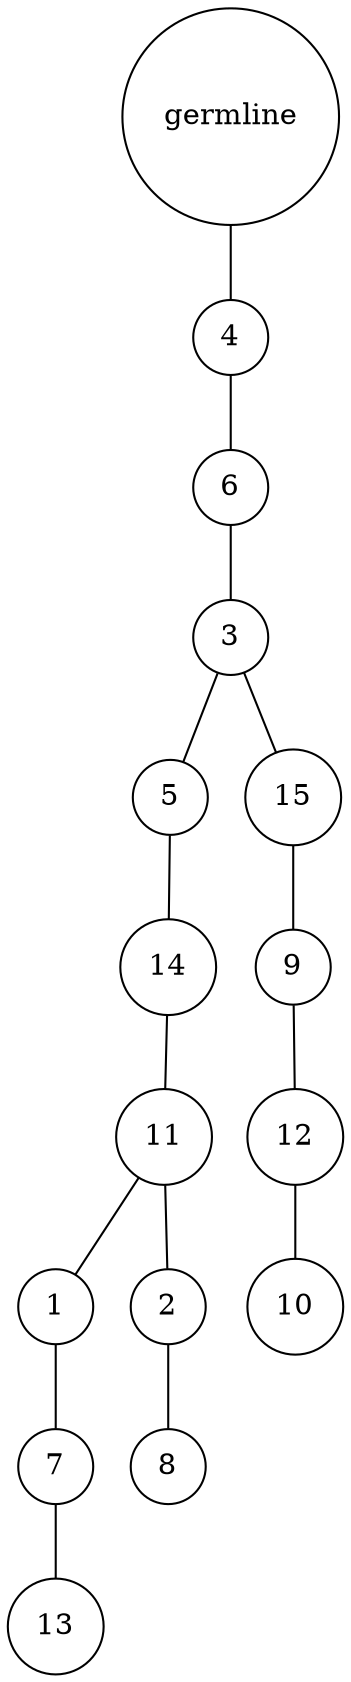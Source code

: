 graph {
	rankdir=UD;
	splines=line;
	node [shape=circle]
	"0x7f4c50983e20" [label="germline"];
	"0x7f4c50983e50" [label="4"];
	"0x7f4c50983e20" -- "0x7f4c50983e50" ;
	"0x7f4c50983e80" [label="6"];
	"0x7f4c50983e50" -- "0x7f4c50983e80" ;
	"0x7f4c50983eb0" [label="3"];
	"0x7f4c50983e80" -- "0x7f4c50983eb0" ;
	"0x7f4c50983ee0" [label="5"];
	"0x7f4c50983eb0" -- "0x7f4c50983ee0" ;
	"0x7f4c50983f10" [label="14"];
	"0x7f4c50983ee0" -- "0x7f4c50983f10" ;
	"0x7f4c50983f40" [label="11"];
	"0x7f4c50983f10" -- "0x7f4c50983f40" ;
	"0x7f4c50983f70" [label="1"];
	"0x7f4c50983f40" -- "0x7f4c50983f70" ;
	"0x7f4c50983fa0" [label="7"];
	"0x7f4c50983f70" -- "0x7f4c50983fa0" ;
	"0x7f4c50983fd0" [label="13"];
	"0x7f4c50983fa0" -- "0x7f4c50983fd0" ;
	"0x7f4c7b58d040" [label="2"];
	"0x7f4c50983f40" -- "0x7f4c7b58d040" ;
	"0x7f4c7b58d070" [label="8"];
	"0x7f4c7b58d040" -- "0x7f4c7b58d070" ;
	"0x7f4c7b58d0a0" [label="15"];
	"0x7f4c50983eb0" -- "0x7f4c7b58d0a0" ;
	"0x7f4c7b58d0d0" [label="9"];
	"0x7f4c7b58d0a0" -- "0x7f4c7b58d0d0" ;
	"0x7f4c7b58d100" [label="12"];
	"0x7f4c7b58d0d0" -- "0x7f4c7b58d100" ;
	"0x7f4c7b58d130" [label="10"];
	"0x7f4c7b58d100" -- "0x7f4c7b58d130" ;
}
